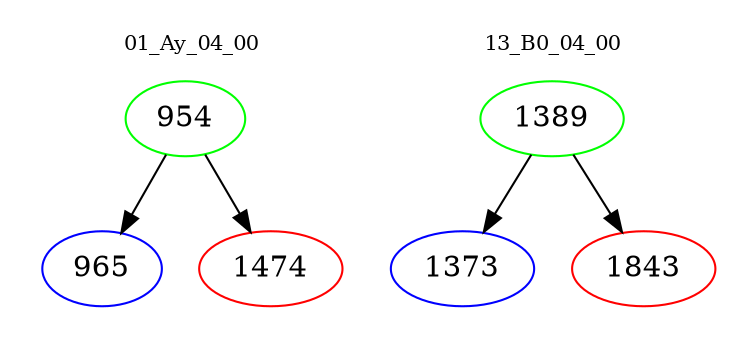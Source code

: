 digraph{
subgraph cluster_0 {
color = white
label = "01_Ay_04_00";
fontsize=10;
T0_954 [label="954", color="green"]
T0_954 -> T0_965 [color="black"]
T0_965 [label="965", color="blue"]
T0_954 -> T0_1474 [color="black"]
T0_1474 [label="1474", color="red"]
}
subgraph cluster_1 {
color = white
label = "13_B0_04_00";
fontsize=10;
T1_1389 [label="1389", color="green"]
T1_1389 -> T1_1373 [color="black"]
T1_1373 [label="1373", color="blue"]
T1_1389 -> T1_1843 [color="black"]
T1_1843 [label="1843", color="red"]
}
}
